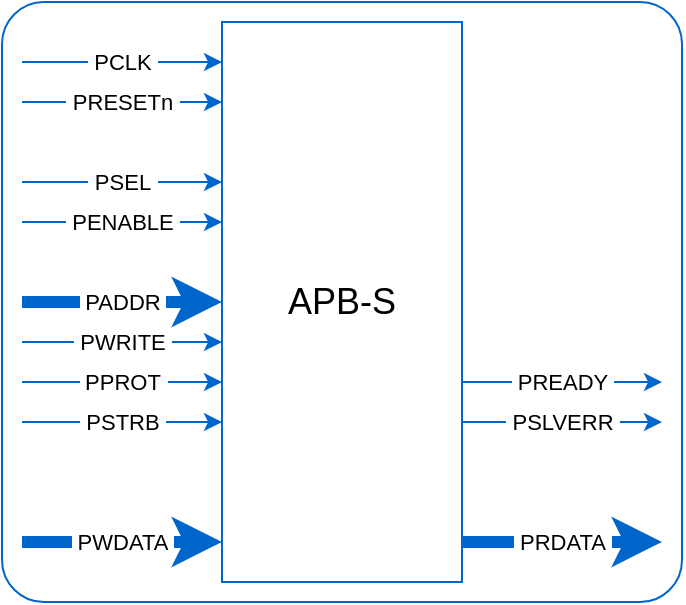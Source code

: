 <mxfile version="20.7.2"><diagram id="Um7idM1XhnPcWQUyJz3g" name="Page-1"><mxGraphModel dx="778" dy="402" grid="1" gridSize="10" guides="1" tooltips="1" connect="1" arrows="1" fold="1" page="1" pageScale="1" pageWidth="850" pageHeight="1100" math="0" shadow="0"><root><mxCell id="0"/><mxCell id="1" parent="0"/><mxCell id="FzFozQ8pbkiuX8usW2jT-35" value="" style="rounded=1;whiteSpace=wrap;html=1;strokeColor=#0066CC;fontSize=18;arcSize=7;" vertex="1" parent="1"><mxGeometry x="250" y="230" width="340" height="300" as="geometry"/></mxCell><mxCell id="FzFozQ8pbkiuX8usW2jT-1" value="&lt;font style=&quot;font-size: 18px;&quot;&gt;APB-S&lt;/font&gt;" style="rounded=0;whiteSpace=wrap;html=1;strokeColor=#0066CC;" vertex="1" parent="1"><mxGeometry x="360" y="240" width="120" height="280" as="geometry"/></mxCell><mxCell id="FzFozQ8pbkiuX8usW2jT-2" value="" style="endArrow=classic;html=1;rounded=0;strokeColor=#0066CC;" edge="1" parent="1"><mxGeometry relative="1" as="geometry"><mxPoint x="260" y="260" as="sourcePoint"/><mxPoint x="360" y="260" as="targetPoint"/></mxGeometry></mxCell><mxCell id="FzFozQ8pbkiuX8usW2jT-3" value="&amp;nbsp;PCLK&amp;nbsp;" style="edgeLabel;resizable=0;html=1;align=center;verticalAlign=middle;strokeColor=#0066CC;" connectable="0" vertex="1" parent="FzFozQ8pbkiuX8usW2jT-2"><mxGeometry relative="1" as="geometry"/></mxCell><mxCell id="FzFozQ8pbkiuX8usW2jT-4" value="" style="endArrow=classic;html=1;rounded=0;strokeColor=#0066CC;" edge="1" parent="1"><mxGeometry relative="1" as="geometry"><mxPoint x="260" y="280" as="sourcePoint"/><mxPoint x="360" y="280" as="targetPoint"/></mxGeometry></mxCell><mxCell id="FzFozQ8pbkiuX8usW2jT-5" value="&amp;nbsp;PRESETn&amp;nbsp;" style="edgeLabel;resizable=0;html=1;align=center;verticalAlign=middle;strokeColor=#0066CC;" connectable="0" vertex="1" parent="FzFozQ8pbkiuX8usW2jT-4"><mxGeometry relative="1" as="geometry"/></mxCell><mxCell id="FzFozQ8pbkiuX8usW2jT-6" value="" style="endArrow=classic;html=1;rounded=0;strokeColor=#0066CC;" edge="1" parent="1"><mxGeometry relative="1" as="geometry"><mxPoint x="260" y="320" as="sourcePoint"/><mxPoint x="360" y="320" as="targetPoint"/></mxGeometry></mxCell><mxCell id="FzFozQ8pbkiuX8usW2jT-7" value="&amp;nbsp;PSEL&amp;nbsp;" style="edgeLabel;resizable=0;html=1;align=center;verticalAlign=middle;strokeColor=#0066CC;" connectable="0" vertex="1" parent="FzFozQ8pbkiuX8usW2jT-6"><mxGeometry relative="1" as="geometry"/></mxCell><mxCell id="FzFozQ8pbkiuX8usW2jT-8" value="" style="endArrow=classic;html=1;rounded=0;strokeColor=#0066CC;" edge="1" parent="1"><mxGeometry relative="1" as="geometry"><mxPoint x="260" y="340" as="sourcePoint"/><mxPoint x="360" y="340" as="targetPoint"/></mxGeometry></mxCell><mxCell id="FzFozQ8pbkiuX8usW2jT-9" value="&amp;nbsp;PENABLE&amp;nbsp;" style="edgeLabel;resizable=0;html=1;align=center;verticalAlign=middle;strokeColor=#0066CC;" connectable="0" vertex="1" parent="FzFozQ8pbkiuX8usW2jT-8"><mxGeometry relative="1" as="geometry"/></mxCell><mxCell id="FzFozQ8pbkiuX8usW2jT-10" value="" style="endArrow=classic;html=1;rounded=0;strokeColor=#0066CC;" edge="1" parent="1"><mxGeometry relative="1" as="geometry"><mxPoint x="260" y="420" as="sourcePoint"/><mxPoint x="360" y="420" as="targetPoint"/></mxGeometry></mxCell><mxCell id="FzFozQ8pbkiuX8usW2jT-11" value="&amp;nbsp;PPROT&amp;nbsp;" style="edgeLabel;resizable=0;html=1;align=center;verticalAlign=middle;strokeColor=#0066CC;" connectable="0" vertex="1" parent="FzFozQ8pbkiuX8usW2jT-10"><mxGeometry relative="1" as="geometry"/></mxCell><mxCell id="FzFozQ8pbkiuX8usW2jT-12" value="" style="endArrow=classic;html=1;rounded=0;strokeColor=#0066CC;" edge="1" parent="1"><mxGeometry relative="1" as="geometry"><mxPoint x="260" y="440" as="sourcePoint"/><mxPoint x="360" y="440" as="targetPoint"/></mxGeometry></mxCell><mxCell id="FzFozQ8pbkiuX8usW2jT-13" value="&amp;nbsp;PSTRB&amp;nbsp;" style="edgeLabel;resizable=0;html=1;align=center;verticalAlign=middle;strokeColor=#0066CC;" connectable="0" vertex="1" parent="FzFozQ8pbkiuX8usW2jT-12"><mxGeometry relative="1" as="geometry"/></mxCell><mxCell id="FzFozQ8pbkiuX8usW2jT-18" value="" style="endArrow=classic;html=1;rounded=0;strokeColor=#0066CC;" edge="1" parent="1"><mxGeometry relative="1" as="geometry"><mxPoint x="260" y="400" as="sourcePoint"/><mxPoint x="360" y="400" as="targetPoint"/></mxGeometry></mxCell><mxCell id="FzFozQ8pbkiuX8usW2jT-19" value="&amp;nbsp;PWRITE&amp;nbsp;" style="edgeLabel;resizable=0;html=1;align=center;verticalAlign=middle;strokeColor=#0066CC;" connectable="0" vertex="1" parent="FzFozQ8pbkiuX8usW2jT-18"><mxGeometry relative="1" as="geometry"/></mxCell><mxCell id="FzFozQ8pbkiuX8usW2jT-20" value="" style="endArrow=classic;html=1;rounded=0;strokeWidth=6;strokeColor=#0066CC;" edge="1" parent="1"><mxGeometry relative="1" as="geometry"><mxPoint x="260" y="380" as="sourcePoint"/><mxPoint x="360" y="380" as="targetPoint"/></mxGeometry></mxCell><mxCell id="FzFozQ8pbkiuX8usW2jT-21" value="&amp;nbsp;PADDR&amp;nbsp;" style="edgeLabel;resizable=0;html=1;align=center;verticalAlign=middle;strokeColor=#0066CC;" connectable="0" vertex="1" parent="FzFozQ8pbkiuX8usW2jT-20"><mxGeometry relative="1" as="geometry"/></mxCell><mxCell id="FzFozQ8pbkiuX8usW2jT-24" value="" style="endArrow=classic;html=1;rounded=0;strokeWidth=6;strokeColor=#0066CC;" edge="1" parent="1"><mxGeometry relative="1" as="geometry"><mxPoint x="260" y="500" as="sourcePoint"/><mxPoint x="360" y="500" as="targetPoint"/></mxGeometry></mxCell><mxCell id="FzFozQ8pbkiuX8usW2jT-25" value="&amp;nbsp;PWDATA&amp;nbsp;" style="edgeLabel;resizable=0;html=1;align=center;verticalAlign=middle;strokeColor=#0066CC;" connectable="0" vertex="1" parent="FzFozQ8pbkiuX8usW2jT-24"><mxGeometry relative="1" as="geometry"/></mxCell><mxCell id="FzFozQ8pbkiuX8usW2jT-26" value="" style="endArrow=classic;html=1;rounded=0;strokeWidth=6;strokeColor=#0066CC;" edge="1" parent="1"><mxGeometry relative="1" as="geometry"><mxPoint x="480" y="500" as="sourcePoint"/><mxPoint x="580" y="500" as="targetPoint"/></mxGeometry></mxCell><mxCell id="FzFozQ8pbkiuX8usW2jT-27" value="&amp;nbsp;PRDATA&amp;nbsp;" style="edgeLabel;resizable=0;html=1;align=center;verticalAlign=middle;strokeColor=#0066CC;" connectable="0" vertex="1" parent="FzFozQ8pbkiuX8usW2jT-26"><mxGeometry relative="1" as="geometry"/></mxCell><mxCell id="FzFozQ8pbkiuX8usW2jT-28" value="" style="endArrow=classic;html=1;rounded=0;strokeColor=#0066CC;" edge="1" parent="1"><mxGeometry relative="1" as="geometry"><mxPoint x="480" y="420" as="sourcePoint"/><mxPoint x="580" y="420" as="targetPoint"/></mxGeometry></mxCell><mxCell id="FzFozQ8pbkiuX8usW2jT-29" value="&amp;nbsp;PREADY&amp;nbsp;" style="edgeLabel;resizable=0;html=1;align=center;verticalAlign=middle;strokeColor=#0066CC;" connectable="0" vertex="1" parent="FzFozQ8pbkiuX8usW2jT-28"><mxGeometry relative="1" as="geometry"/></mxCell><mxCell id="FzFozQ8pbkiuX8usW2jT-30" value="" style="endArrow=classic;html=1;rounded=0;strokeColor=#0066CC;" edge="1" parent="1"><mxGeometry relative="1" as="geometry"><mxPoint x="480" y="440" as="sourcePoint"/><mxPoint x="580" y="440" as="targetPoint"/></mxGeometry></mxCell><mxCell id="FzFozQ8pbkiuX8usW2jT-31" value="&amp;nbsp;PSLVERR&amp;nbsp;" style="edgeLabel;resizable=0;html=1;align=center;verticalAlign=middle;strokeColor=#0066CC;" connectable="0" vertex="1" parent="FzFozQ8pbkiuX8usW2jT-30"><mxGeometry relative="1" as="geometry"/></mxCell></root></mxGraphModel></diagram></mxfile>